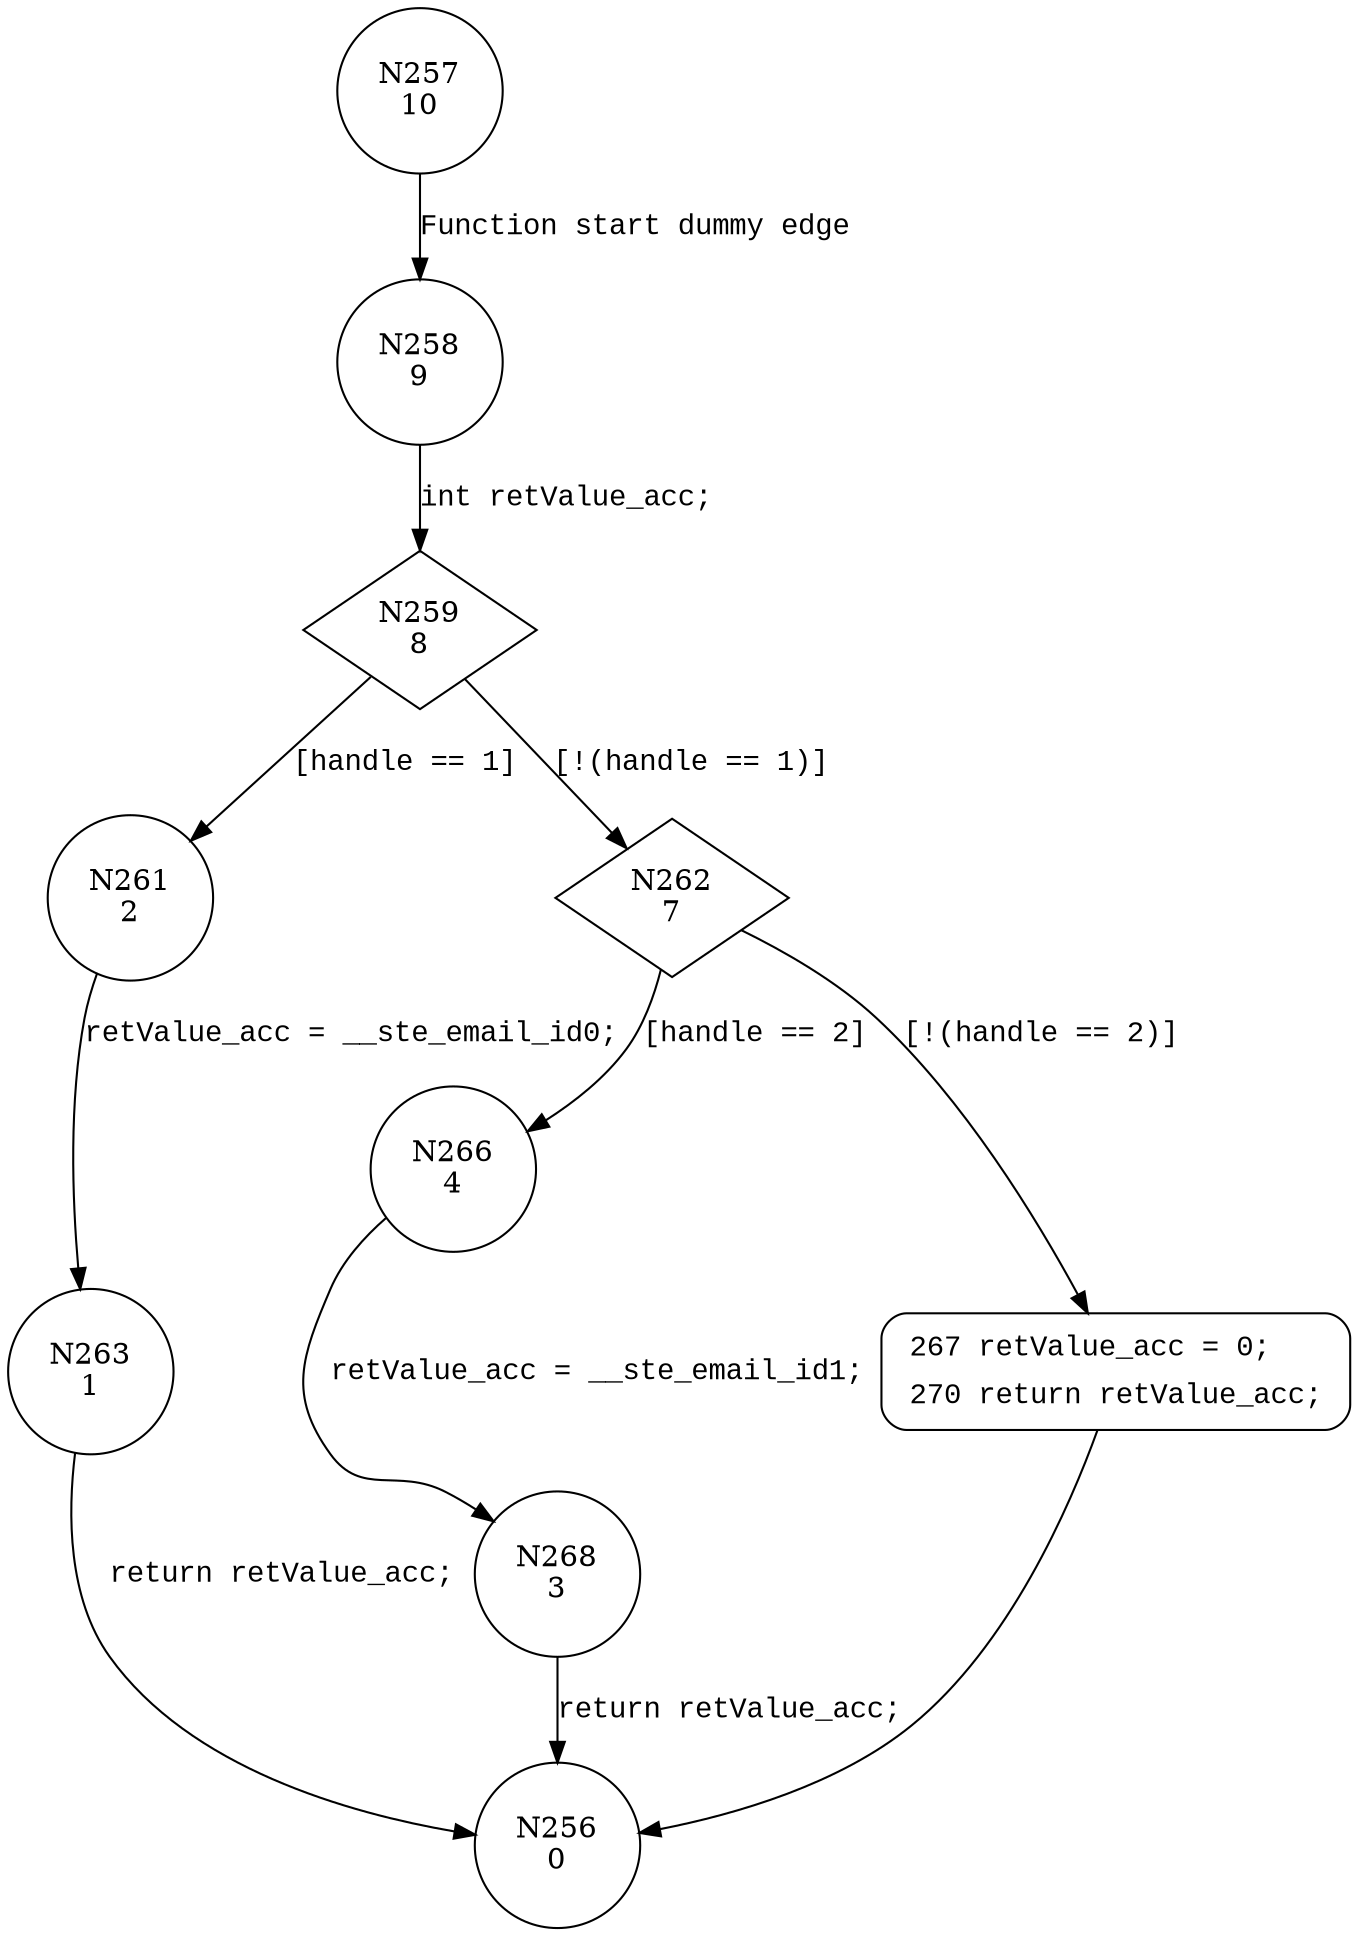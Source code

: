 digraph getEmailId {
257 [shape="circle" label="N257\n10"]
258 [shape="circle" label="N258\n9"]
259 [shape="diamond" label="N259\n8"]
261 [shape="circle" label="N261\n2"]
262 [shape="diamond" label="N262\n7"]
266 [shape="circle" label="N266\n4"]
267 [shape="circle" label="N267\n6"]
268 [shape="circle" label="N268\n3"]
263 [shape="circle" label="N263\n1"]
256 [shape="circle" label="N256\n0"]
267 [style="filled,bold" penwidth="1" fillcolor="white" fontname="Courier New" shape="Mrecord" label=<<table border="0" cellborder="0" cellpadding="3" bgcolor="white"><tr><td align="right">267</td><td align="left">retValue_acc = 0;</td></tr><tr><td align="right">270</td><td align="left">return retValue_acc;</td></tr></table>>]
267 -> 256[label=""]
257 -> 258 [label="Function start dummy edge" fontname="Courier New"]
259 -> 261 [label="[handle == 1]" fontname="Courier New"]
259 -> 262 [label="[!(handle == 1)]" fontname="Courier New"]
262 -> 266 [label="[handle == 2]" fontname="Courier New"]
262 -> 267 [label="[!(handle == 2)]" fontname="Courier New"]
266 -> 268 [label="retValue_acc = __ste_email_id1;" fontname="Courier New"]
261 -> 263 [label="retValue_acc = __ste_email_id0;" fontname="Courier New"]
258 -> 259 [label="int retValue_acc;" fontname="Courier New"]
268 -> 256 [label="return retValue_acc;" fontname="Courier New"]
263 -> 256 [label="return retValue_acc;" fontname="Courier New"]
}